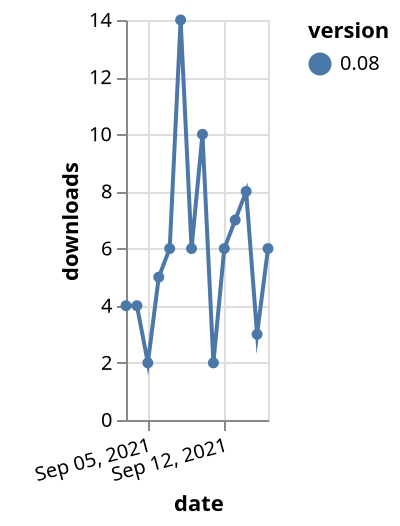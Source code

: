 {"$schema": "https://vega.github.io/schema/vega-lite/v5.json", "description": "A simple bar chart with embedded data.", "data": {"values": [{"date": "2021-09-03", "total": 8863, "delta": 4, "version": "0.08"}, {"date": "2021-09-04", "total": 8867, "delta": 4, "version": "0.08"}, {"date": "2021-09-05", "total": 8869, "delta": 2, "version": "0.08"}, {"date": "2021-09-06", "total": 8874, "delta": 5, "version": "0.08"}, {"date": "2021-09-07", "total": 8880, "delta": 6, "version": "0.08"}, {"date": "2021-09-08", "total": 8894, "delta": 14, "version": "0.08"}, {"date": "2021-09-09", "total": 8900, "delta": 6, "version": "0.08"}, {"date": "2021-09-10", "total": 8910, "delta": 10, "version": "0.08"}, {"date": "2021-09-11", "total": 8912, "delta": 2, "version": "0.08"}, {"date": "2021-09-12", "total": 8918, "delta": 6, "version": "0.08"}, {"date": "2021-09-13", "total": 8925, "delta": 7, "version": "0.08"}, {"date": "2021-09-14", "total": 8933, "delta": 8, "version": "0.08"}, {"date": "2021-09-15", "total": 8936, "delta": 3, "version": "0.08"}, {"date": "2021-09-16", "total": 8942, "delta": 6, "version": "0.08"}]}, "width": "container", "mark": {"type": "line", "point": {"filled": true}}, "encoding": {"x": {"field": "date", "type": "temporal", "timeUnit": "yearmonthdate", "title": "date", "axis": {"labelAngle": -15}}, "y": {"field": "delta", "type": "quantitative", "title": "downloads"}, "color": {"field": "version", "type": "nominal"}, "tooltip": {"field": "delta"}}}